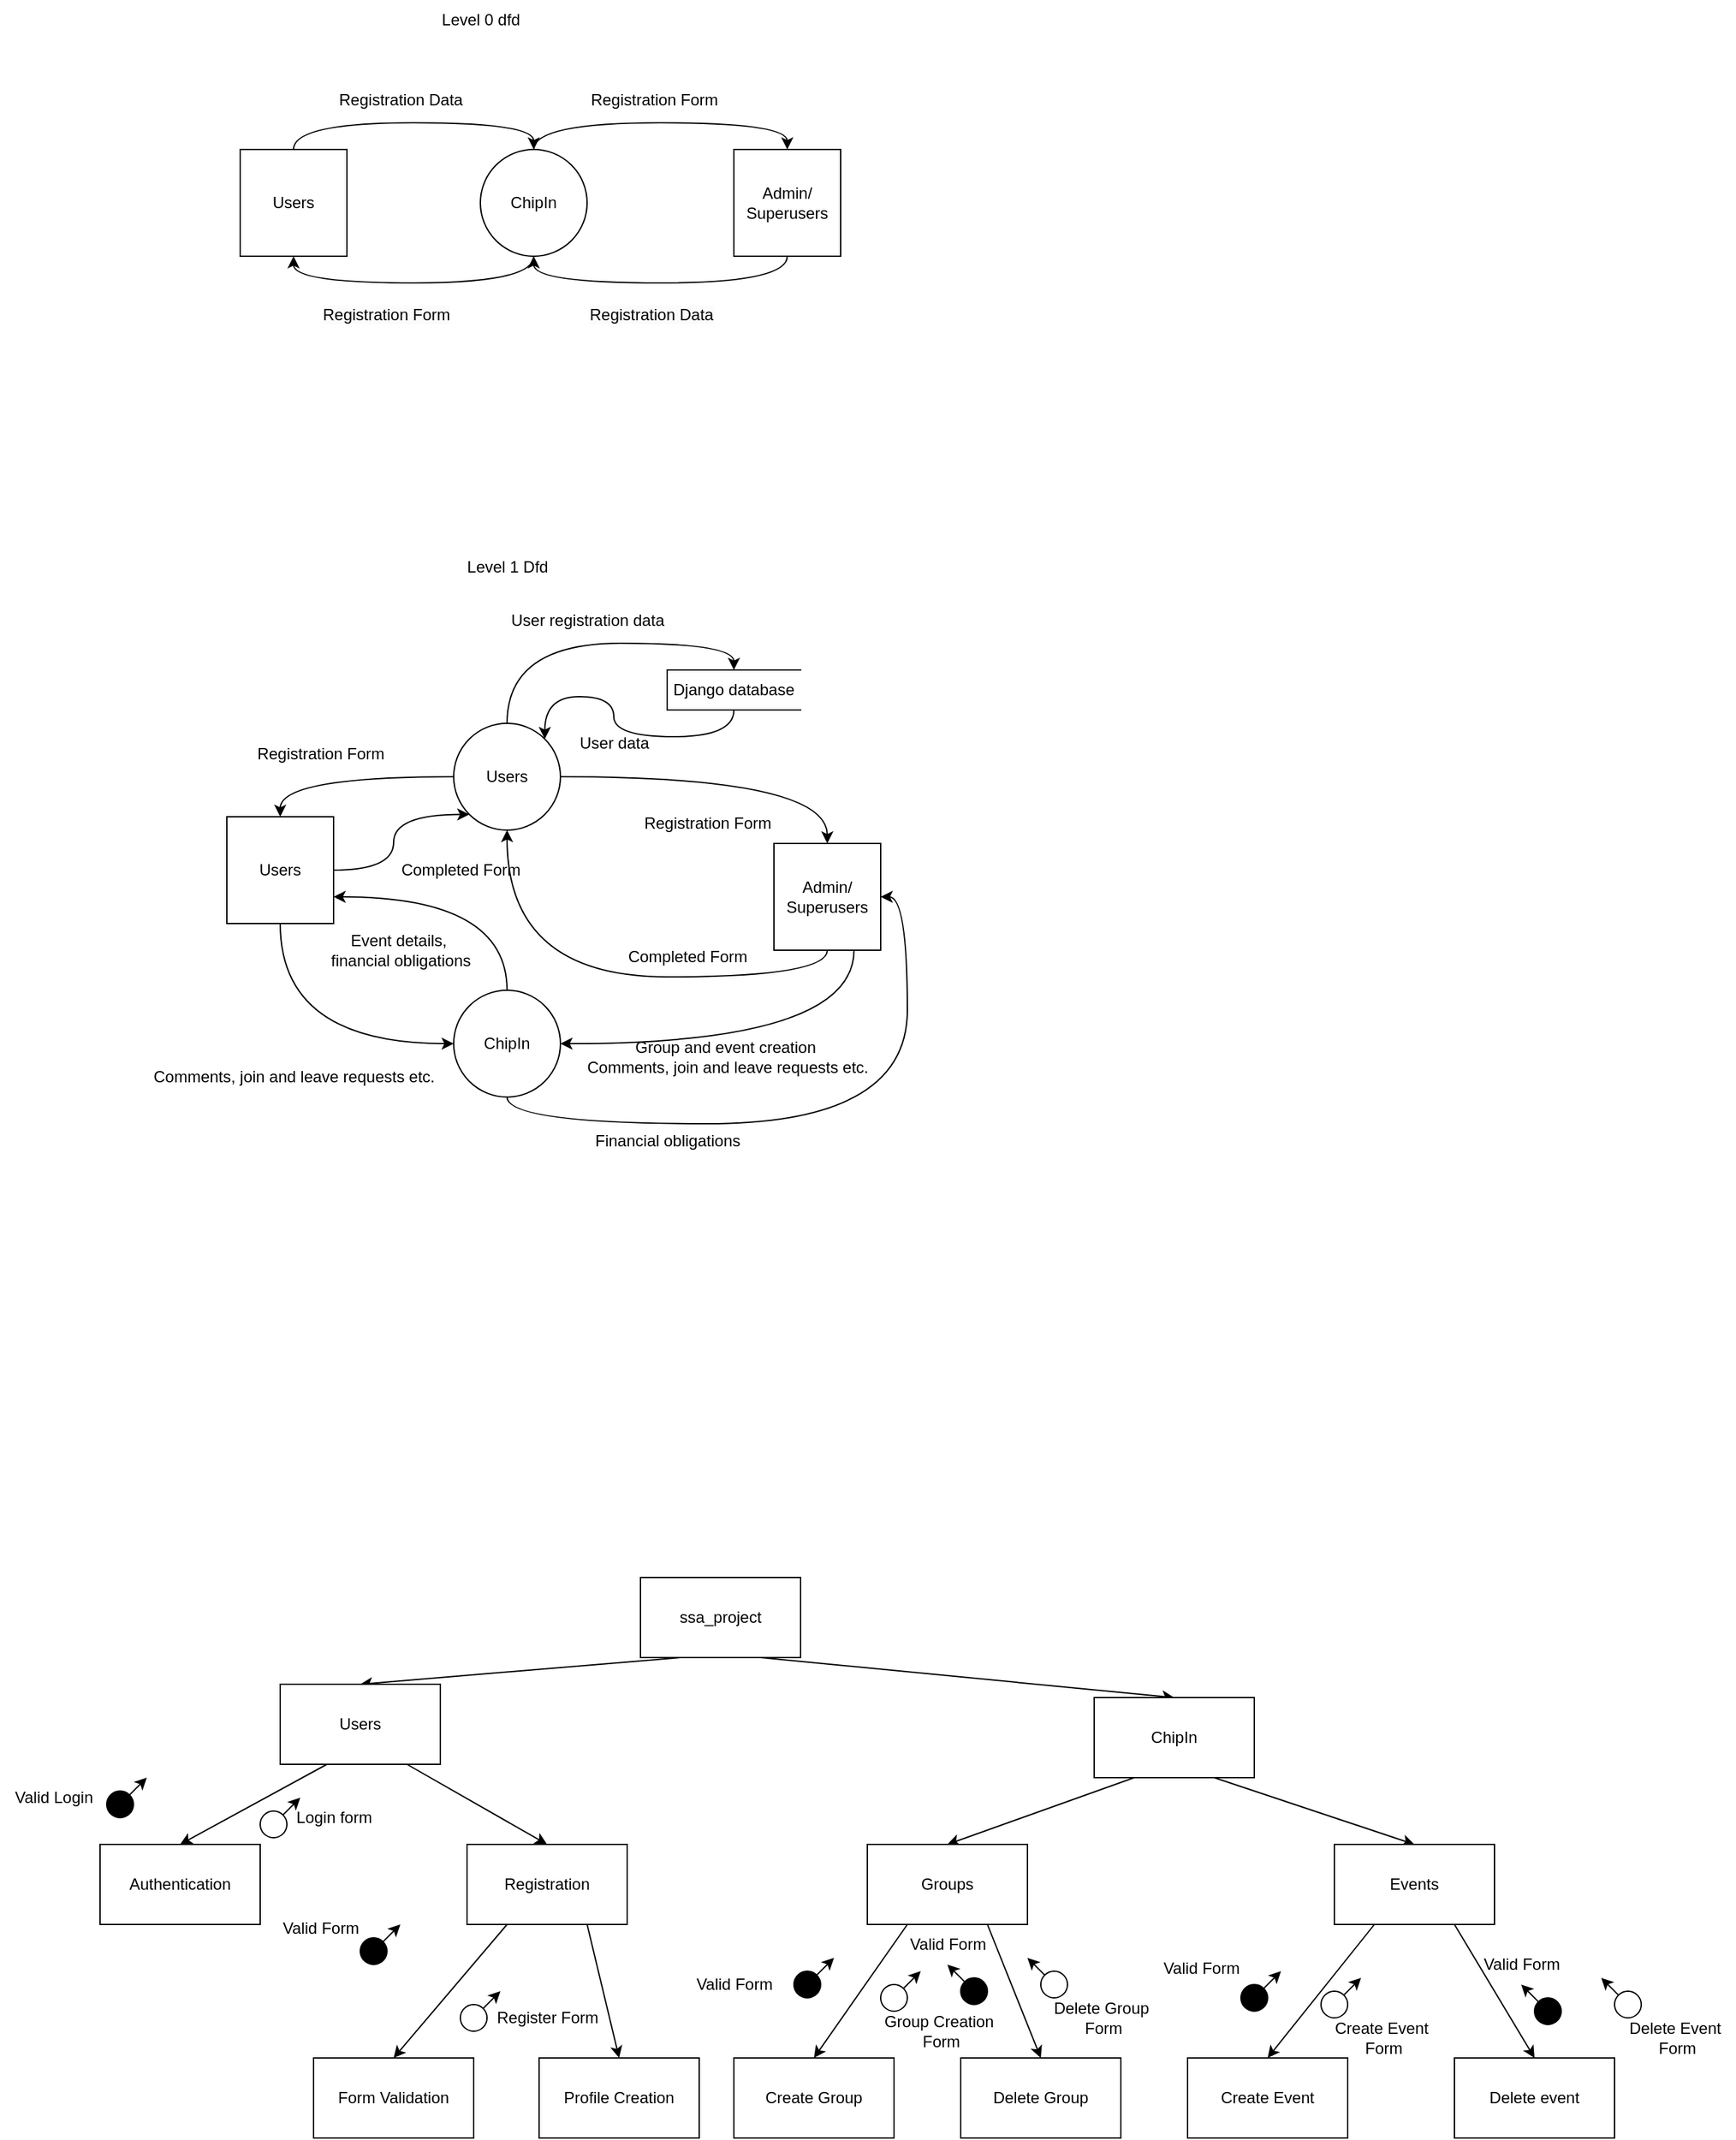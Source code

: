 <mxfile version="25.0.3">
  <diagram name="Page-1" id="mh5TE8xjFXt6lnArwRFl">
    <mxGraphModel dx="578" dy="375" grid="1" gridSize="10" guides="1" tooltips="1" connect="1" arrows="1" fold="1" page="1" pageScale="1" pageWidth="827" pageHeight="1169" math="0" shadow="0">
      <root>
        <mxCell id="0" />
        <mxCell id="1" parent="0" />
        <mxCell id="7SMq2916jZ5UGOuTQCkU-4" style="edgeStyle=orthogonalEdgeStyle;rounded=0;orthogonalLoop=1;jettySize=auto;html=1;exitX=0.5;exitY=0;exitDx=0;exitDy=0;entryX=0.5;entryY=0;entryDx=0;entryDy=0;curved=1;" parent="1" source="7SMq2916jZ5UGOuTQCkU-1" target="7SMq2916jZ5UGOuTQCkU-3" edge="1">
          <mxGeometry relative="1" as="geometry" />
        </mxCell>
        <mxCell id="7SMq2916jZ5UGOuTQCkU-10" style="edgeStyle=orthogonalEdgeStyle;rounded=0;orthogonalLoop=1;jettySize=auto;html=1;entryX=0.5;entryY=0;entryDx=0;entryDy=0;curved=1;exitX=0.5;exitY=0;exitDx=0;exitDy=0;" parent="1" source="7SMq2916jZ5UGOuTQCkU-2" target="7SMq2916jZ5UGOuTQCkU-1" edge="1">
          <mxGeometry relative="1" as="geometry">
            <mxPoint x="210" y="210" as="sourcePoint" />
          </mxGeometry>
        </mxCell>
        <mxCell id="7SMq2916jZ5UGOuTQCkU-1" value="ChipIn" style="ellipse;whiteSpace=wrap;html=1;aspect=fixed;" parent="1" vertex="1">
          <mxGeometry x="370" y="250" width="80" height="80" as="geometry" />
        </mxCell>
        <mxCell id="7SMq2916jZ5UGOuTQCkU-2" value="Users" style="whiteSpace=wrap;html=1;aspect=fixed;" parent="1" vertex="1">
          <mxGeometry x="190" y="250" width="80" height="80" as="geometry" />
        </mxCell>
        <mxCell id="7SMq2916jZ5UGOuTQCkU-3" value="Admin/&lt;div&gt;Superusers&lt;/div&gt;" style="whiteSpace=wrap;html=1;aspect=fixed;" parent="1" vertex="1">
          <mxGeometry x="560" y="250" width="80" height="80" as="geometry" />
        </mxCell>
        <mxCell id="7SMq2916jZ5UGOuTQCkU-7" style="edgeStyle=orthogonalEdgeStyle;rounded=0;orthogonalLoop=1;jettySize=auto;html=1;exitX=0.5;exitY=1;exitDx=0;exitDy=0;entryX=0.5;entryY=1;entryDx=0;entryDy=0;curved=1;" parent="1" source="7SMq2916jZ5UGOuTQCkU-3" target="7SMq2916jZ5UGOuTQCkU-1" edge="1">
          <mxGeometry relative="1" as="geometry">
            <mxPoint x="420" y="380" as="sourcePoint" />
            <mxPoint x="610" y="380" as="targetPoint" />
          </mxGeometry>
        </mxCell>
        <mxCell id="7SMq2916jZ5UGOuTQCkU-12" style="edgeStyle=orthogonalEdgeStyle;rounded=0;orthogonalLoop=1;jettySize=auto;html=1;exitX=0.5;exitY=1;exitDx=0;exitDy=0;entryX=0.5;entryY=1;entryDx=0;entryDy=0;curved=1;" parent="1" source="7SMq2916jZ5UGOuTQCkU-1" target="7SMq2916jZ5UGOuTQCkU-2" edge="1">
          <mxGeometry relative="1" as="geometry">
            <mxPoint x="430" y="390" as="sourcePoint" />
            <mxPoint x="250" y="390" as="targetPoint" />
          </mxGeometry>
        </mxCell>
        <mxCell id="7SMq2916jZ5UGOuTQCkU-13" value="Registration Data" style="text;html=1;align=center;verticalAlign=middle;resizable=0;points=[];autosize=1;strokeColor=none;fillColor=none;" parent="1" vertex="1">
          <mxGeometry x="250" y="198" width="120" height="30" as="geometry" />
        </mxCell>
        <mxCell id="7SMq2916jZ5UGOuTQCkU-14" value="&lt;span style=&quot;color: rgb(0, 0, 0); font-family: Helvetica; font-size: 12px; font-style: normal; font-variant-ligatures: normal; font-variant-caps: normal; font-weight: 400; letter-spacing: normal; orphans: 2; text-align: center; text-indent: 0px; text-transform: none; widows: 2; word-spacing: 0px; -webkit-text-stroke-width: 0px; white-space: nowrap; background-color: rgb(251, 251, 251); text-decoration-thickness: initial; text-decoration-style: initial; text-decoration-color: initial; display: inline !important; float: none;&quot;&gt;Registration Data&lt;/span&gt;" style="text;whiteSpace=wrap;html=1;" parent="1" vertex="1">
          <mxGeometry x="450" y="360" width="130" height="40" as="geometry" />
        </mxCell>
        <mxCell id="7SMq2916jZ5UGOuTQCkU-15" value="Registration Form" style="text;html=1;align=center;verticalAlign=middle;resizable=0;points=[];autosize=1;strokeColor=none;fillColor=none;" parent="1" vertex="1">
          <mxGeometry x="440" y="198" width="120" height="30" as="geometry" />
        </mxCell>
        <mxCell id="7SMq2916jZ5UGOuTQCkU-16" value="&lt;span style=&quot;color: rgb(0, 0, 0); font-family: Helvetica; font-size: 12px; font-style: normal; font-variant-ligatures: normal; font-variant-caps: normal; font-weight: 400; letter-spacing: normal; orphans: 2; text-align: center; text-indent: 0px; text-transform: none; widows: 2; word-spacing: 0px; -webkit-text-stroke-width: 0px; white-space: nowrap; background-color: rgb(251, 251, 251); text-decoration-thickness: initial; text-decoration-style: initial; text-decoration-color: initial; display: inline !important; float: none;&quot;&gt;Registration Form&lt;/span&gt;" style="text;whiteSpace=wrap;html=1;" parent="1" vertex="1">
          <mxGeometry x="250" y="360" width="130" height="40" as="geometry" />
        </mxCell>
        <mxCell id="7SMq2916jZ5UGOuTQCkU-46" style="edgeStyle=orthogonalEdgeStyle;rounded=0;orthogonalLoop=1;jettySize=auto;html=1;exitX=0.5;exitY=0;exitDx=0;exitDy=0;entryX=1;entryY=0.75;entryDx=0;entryDy=0;curved=1;" parent="1" source="7SMq2916jZ5UGOuTQCkU-19" target="7SMq2916jZ5UGOuTQCkU-29" edge="1">
          <mxGeometry relative="1" as="geometry" />
        </mxCell>
        <mxCell id="7SMq2916jZ5UGOuTQCkU-50" style="edgeStyle=orthogonalEdgeStyle;rounded=0;orthogonalLoop=1;jettySize=auto;html=1;exitX=0.5;exitY=1;exitDx=0;exitDy=0;entryX=1;entryY=0.5;entryDx=0;entryDy=0;curved=1;" parent="1" source="7SMq2916jZ5UGOuTQCkU-19" target="7SMq2916jZ5UGOuTQCkU-30" edge="1">
          <mxGeometry relative="1" as="geometry" />
        </mxCell>
        <mxCell id="7SMq2916jZ5UGOuTQCkU-19" value="ChipIn" style="ellipse;whiteSpace=wrap;html=1;aspect=fixed;" parent="1" vertex="1">
          <mxGeometry x="350" y="880" width="80" height="80" as="geometry" />
        </mxCell>
        <mxCell id="7SMq2916jZ5UGOuTQCkU-32" style="edgeStyle=orthogonalEdgeStyle;rounded=0;orthogonalLoop=1;jettySize=auto;html=1;exitX=0.5;exitY=0;exitDx=0;exitDy=0;entryX=0.5;entryY=0;entryDx=0;entryDy=0;curved=1;" parent="1" source="7SMq2916jZ5UGOuTQCkU-28" target="7SMq2916jZ5UGOuTQCkU-31" edge="1">
          <mxGeometry relative="1" as="geometry" />
        </mxCell>
        <mxCell id="7SMq2916jZ5UGOuTQCkU-36" style="edgeStyle=orthogonalEdgeStyle;rounded=0;orthogonalLoop=1;jettySize=auto;html=1;exitX=0;exitY=0.5;exitDx=0;exitDy=0;entryX=0.5;entryY=0;entryDx=0;entryDy=0;curved=1;" parent="1" source="7SMq2916jZ5UGOuTQCkU-28" target="7SMq2916jZ5UGOuTQCkU-29" edge="1">
          <mxGeometry relative="1" as="geometry" />
        </mxCell>
        <mxCell id="7SMq2916jZ5UGOuTQCkU-28" value="Users" style="ellipse;whiteSpace=wrap;html=1;aspect=fixed;" parent="1" vertex="1">
          <mxGeometry x="350" y="680" width="80" height="80" as="geometry" />
        </mxCell>
        <mxCell id="7SMq2916jZ5UGOuTQCkU-38" style="edgeStyle=orthogonalEdgeStyle;rounded=0;orthogonalLoop=1;jettySize=auto;html=1;exitX=1;exitY=0.5;exitDx=0;exitDy=0;entryX=0;entryY=1;entryDx=0;entryDy=0;curved=1;" parent="1" source="7SMq2916jZ5UGOuTQCkU-29" target="7SMq2916jZ5UGOuTQCkU-28" edge="1">
          <mxGeometry relative="1" as="geometry" />
        </mxCell>
        <mxCell id="7SMq2916jZ5UGOuTQCkU-45" style="edgeStyle=orthogonalEdgeStyle;rounded=0;orthogonalLoop=1;jettySize=auto;html=1;exitX=0.5;exitY=1;exitDx=0;exitDy=0;entryX=0;entryY=0.5;entryDx=0;entryDy=0;curved=1;" parent="1" source="7SMq2916jZ5UGOuTQCkU-29" target="7SMq2916jZ5UGOuTQCkU-19" edge="1">
          <mxGeometry relative="1" as="geometry" />
        </mxCell>
        <mxCell id="7SMq2916jZ5UGOuTQCkU-29" value="Users" style="whiteSpace=wrap;html=1;aspect=fixed;" parent="1" vertex="1">
          <mxGeometry x="180" y="750" width="80" height="80" as="geometry" />
        </mxCell>
        <mxCell id="7SMq2916jZ5UGOuTQCkU-49" style="edgeStyle=orthogonalEdgeStyle;rounded=0;orthogonalLoop=1;jettySize=auto;html=1;exitX=0.75;exitY=1;exitDx=0;exitDy=0;entryX=1;entryY=0.5;entryDx=0;entryDy=0;curved=1;" parent="1" source="7SMq2916jZ5UGOuTQCkU-30" target="7SMq2916jZ5UGOuTQCkU-19" edge="1">
          <mxGeometry relative="1" as="geometry" />
        </mxCell>
        <mxCell id="7SMq2916jZ5UGOuTQCkU-30" value="Admin/&lt;div&gt;Superusers&lt;/div&gt;" style="whiteSpace=wrap;html=1;aspect=fixed;" parent="1" vertex="1">
          <mxGeometry x="590" y="770" width="80" height="80" as="geometry" />
        </mxCell>
        <mxCell id="7SMq2916jZ5UGOuTQCkU-33" style="edgeStyle=orthogonalEdgeStyle;rounded=0;orthogonalLoop=1;jettySize=auto;html=1;exitX=0.5;exitY=1;exitDx=0;exitDy=0;entryX=1;entryY=0;entryDx=0;entryDy=0;curved=1;" parent="1" source="7SMq2916jZ5UGOuTQCkU-31" target="7SMq2916jZ5UGOuTQCkU-28" edge="1">
          <mxGeometry relative="1" as="geometry" />
        </mxCell>
        <mxCell id="7SMq2916jZ5UGOuTQCkU-31" value="Django database" style="html=1;dashed=0;whiteSpace=wrap;shape=partialRectangle;right=0;" parent="1" vertex="1">
          <mxGeometry x="510" y="640" width="100" height="30" as="geometry" />
        </mxCell>
        <mxCell id="7SMq2916jZ5UGOuTQCkU-34" value="User data" style="text;html=1;align=center;verticalAlign=middle;resizable=0;points=[];autosize=1;strokeColor=none;fillColor=none;" parent="1" vertex="1">
          <mxGeometry x="430" y="680" width="80" height="30" as="geometry" />
        </mxCell>
        <mxCell id="7SMq2916jZ5UGOuTQCkU-35" value="User registration data" style="text;html=1;align=center;verticalAlign=middle;resizable=0;points=[];autosize=1;strokeColor=none;fillColor=none;" parent="1" vertex="1">
          <mxGeometry x="380" y="588" width="140" height="30" as="geometry" />
        </mxCell>
        <mxCell id="7SMq2916jZ5UGOuTQCkU-37" value="Registration Form" style="text;html=1;align=center;verticalAlign=middle;resizable=0;points=[];autosize=1;strokeColor=none;fillColor=none;" parent="1" vertex="1">
          <mxGeometry x="190" y="688" width="120" height="30" as="geometry" />
        </mxCell>
        <mxCell id="7SMq2916jZ5UGOuTQCkU-39" value="Completed Form" style="text;html=1;align=center;verticalAlign=middle;resizable=0;points=[];autosize=1;strokeColor=none;fillColor=none;" parent="1" vertex="1">
          <mxGeometry x="300" y="775" width="110" height="30" as="geometry" />
        </mxCell>
        <mxCell id="7SMq2916jZ5UGOuTQCkU-40" style="edgeStyle=orthogonalEdgeStyle;rounded=0;orthogonalLoop=1;jettySize=auto;html=1;entryX=0.5;entryY=0;entryDx=0;entryDy=0;curved=1;exitX=1;exitY=0.5;exitDx=0;exitDy=0;" parent="1" source="7SMq2916jZ5UGOuTQCkU-28" target="7SMq2916jZ5UGOuTQCkU-30" edge="1">
          <mxGeometry relative="1" as="geometry">
            <mxPoint x="600" y="700" as="sourcePoint" />
            <mxPoint x="460" y="785.5" as="targetPoint" />
          </mxGeometry>
        </mxCell>
        <mxCell id="7SMq2916jZ5UGOuTQCkU-41" style="edgeStyle=orthogonalEdgeStyle;rounded=0;orthogonalLoop=1;jettySize=auto;html=1;exitX=0.5;exitY=1;exitDx=0;exitDy=0;entryX=0.5;entryY=1;entryDx=0;entryDy=0;curved=1;" parent="1" source="7SMq2916jZ5UGOuTQCkU-30" target="7SMq2916jZ5UGOuTQCkU-28" edge="1">
          <mxGeometry relative="1" as="geometry">
            <mxPoint x="500" y="825.5" as="sourcePoint" />
            <mxPoint x="602" y="783.5" as="targetPoint" />
          </mxGeometry>
        </mxCell>
        <mxCell id="7SMq2916jZ5UGOuTQCkU-42" value="Registration Form" style="text;html=1;align=center;verticalAlign=middle;resizable=0;points=[];autosize=1;strokeColor=none;fillColor=none;" parent="1" vertex="1">
          <mxGeometry x="480" y="740" width="120" height="30" as="geometry" />
        </mxCell>
        <mxCell id="7SMq2916jZ5UGOuTQCkU-43" value="Completed Form" style="text;html=1;align=center;verticalAlign=middle;resizable=0;points=[];autosize=1;strokeColor=none;fillColor=none;" parent="1" vertex="1">
          <mxGeometry x="470" y="840" width="110" height="30" as="geometry" />
        </mxCell>
        <mxCell id="7SMq2916jZ5UGOuTQCkU-47" value="Comments, join and leave requests etc." style="text;html=1;align=center;verticalAlign=middle;resizable=0;points=[];autosize=1;strokeColor=none;fillColor=none;" parent="1" vertex="1">
          <mxGeometry x="115" y="930" width="230" height="30" as="geometry" />
        </mxCell>
        <mxCell id="7SMq2916jZ5UGOuTQCkU-48" value="Event details,&amp;nbsp;&lt;div&gt;financial obligations&lt;/div&gt;" style="text;html=1;align=center;verticalAlign=middle;resizable=0;points=[];autosize=1;strokeColor=none;fillColor=none;" parent="1" vertex="1">
          <mxGeometry x="245" y="830" width="130" height="40" as="geometry" />
        </mxCell>
        <mxCell id="7SMq2916jZ5UGOuTQCkU-51" value="Group and event creation&amp;nbsp;&lt;div&gt;Comments, join and leave requests etc.&lt;/div&gt;" style="text;html=1;align=center;verticalAlign=middle;resizable=0;points=[];autosize=1;strokeColor=none;fillColor=none;" parent="1" vertex="1">
          <mxGeometry x="440" y="910" width="230" height="40" as="geometry" />
        </mxCell>
        <mxCell id="7SMq2916jZ5UGOuTQCkU-52" value="Financial obligations" style="text;html=1;align=center;verticalAlign=middle;resizable=0;points=[];autosize=1;strokeColor=none;fillColor=none;" parent="1" vertex="1">
          <mxGeometry x="445" y="978" width="130" height="30" as="geometry" />
        </mxCell>
        <mxCell id="7SMq2916jZ5UGOuTQCkU-53" value="Level 1 Dfd" style="text;html=1;align=center;verticalAlign=middle;resizable=0;points=[];autosize=1;strokeColor=none;fillColor=none;" parent="1" vertex="1">
          <mxGeometry x="350" y="548" width="80" height="30" as="geometry" />
        </mxCell>
        <mxCell id="7SMq2916jZ5UGOuTQCkU-54" value="Level 0 dfd" style="text;html=1;align=center;verticalAlign=middle;resizable=0;points=[];autosize=1;strokeColor=none;fillColor=none;" parent="1" vertex="1">
          <mxGeometry x="330" y="138" width="80" height="30" as="geometry" />
        </mxCell>
        <mxCell id="2wG7VykAa7OX1IU5VSbJ-4" style="rounded=0;orthogonalLoop=1;jettySize=auto;html=1;exitX=0.25;exitY=1;exitDx=0;exitDy=0;entryX=0.5;entryY=0;entryDx=0;entryDy=0;" edge="1" parent="1" source="2wG7VykAa7OX1IU5VSbJ-1" target="2wG7VykAa7OX1IU5VSbJ-3">
          <mxGeometry relative="1" as="geometry" />
        </mxCell>
        <mxCell id="2wG7VykAa7OX1IU5VSbJ-5" style="rounded=0;orthogonalLoop=1;jettySize=auto;html=1;exitX=0.75;exitY=1;exitDx=0;exitDy=0;entryX=0.5;entryY=0;entryDx=0;entryDy=0;" edge="1" parent="1" source="2wG7VykAa7OX1IU5VSbJ-1" target="2wG7VykAa7OX1IU5VSbJ-2">
          <mxGeometry relative="1" as="geometry" />
        </mxCell>
        <mxCell id="2wG7VykAa7OX1IU5VSbJ-1" value="ssa_project" style="rounded=0;whiteSpace=wrap;html=1;" vertex="1" parent="1">
          <mxGeometry x="490" y="1320" width="120" height="60" as="geometry" />
        </mxCell>
        <mxCell id="2wG7VykAa7OX1IU5VSbJ-48" style="rounded=0;orthogonalLoop=1;jettySize=auto;html=1;exitX=0.25;exitY=1;exitDx=0;exitDy=0;entryX=0.5;entryY=0;entryDx=0;entryDy=0;" edge="1" parent="1" source="2wG7VykAa7OX1IU5VSbJ-2" target="2wG7VykAa7OX1IU5VSbJ-38">
          <mxGeometry relative="1" as="geometry" />
        </mxCell>
        <mxCell id="2wG7VykAa7OX1IU5VSbJ-49" style="rounded=0;orthogonalLoop=1;jettySize=auto;html=1;exitX=0.75;exitY=1;exitDx=0;exitDy=0;entryX=0.5;entryY=0;entryDx=0;entryDy=0;" edge="1" parent="1" source="2wG7VykAa7OX1IU5VSbJ-2" target="2wG7VykAa7OX1IU5VSbJ-28">
          <mxGeometry relative="1" as="geometry" />
        </mxCell>
        <mxCell id="2wG7VykAa7OX1IU5VSbJ-2" value="ChipIn" style="rounded=0;whiteSpace=wrap;html=1;" vertex="1" parent="1">
          <mxGeometry x="830" y="1410" width="120" height="60" as="geometry" />
        </mxCell>
        <mxCell id="2wG7VykAa7OX1IU5VSbJ-3" value="Users" style="rounded=0;whiteSpace=wrap;html=1;" vertex="1" parent="1">
          <mxGeometry x="220" y="1400" width="120" height="60" as="geometry" />
        </mxCell>
        <mxCell id="2wG7VykAa7OX1IU5VSbJ-6" style="rounded=0;orthogonalLoop=1;jettySize=auto;html=1;exitX=0.25;exitY=1;exitDx=0;exitDy=0;entryX=0.5;entryY=0;entryDx=0;entryDy=0;" edge="1" parent="1" target="2wG7VykAa7OX1IU5VSbJ-9">
          <mxGeometry relative="1" as="geometry">
            <mxPoint x="255" y="1460" as="sourcePoint" />
          </mxGeometry>
        </mxCell>
        <mxCell id="2wG7VykAa7OX1IU5VSbJ-7" style="rounded=0;orthogonalLoop=1;jettySize=auto;html=1;exitX=0.75;exitY=1;exitDx=0;exitDy=0;entryX=0.5;entryY=0;entryDx=0;entryDy=0;" edge="1" parent="1" target="2wG7VykAa7OX1IU5VSbJ-8">
          <mxGeometry relative="1" as="geometry">
            <mxPoint x="315" y="1460" as="sourcePoint" />
          </mxGeometry>
        </mxCell>
        <mxCell id="2wG7VykAa7OX1IU5VSbJ-8" value="Registration" style="rounded=0;whiteSpace=wrap;html=1;" vertex="1" parent="1">
          <mxGeometry x="360" y="1520" width="120" height="60" as="geometry" />
        </mxCell>
        <mxCell id="2wG7VykAa7OX1IU5VSbJ-9" value="Authentication" style="rounded=0;whiteSpace=wrap;html=1;" vertex="1" parent="1">
          <mxGeometry x="85" y="1520" width="120" height="60" as="geometry" />
        </mxCell>
        <mxCell id="2wG7VykAa7OX1IU5VSbJ-10" style="rounded=0;orthogonalLoop=1;jettySize=auto;html=1;exitX=0.25;exitY=1;exitDx=0;exitDy=0;entryX=0.5;entryY=0;entryDx=0;entryDy=0;" edge="1" parent="1" target="2wG7VykAa7OX1IU5VSbJ-13" source="2wG7VykAa7OX1IU5VSbJ-8">
          <mxGeometry relative="1" as="geometry">
            <mxPoint x="385" y="1570" as="sourcePoint" />
          </mxGeometry>
        </mxCell>
        <mxCell id="2wG7VykAa7OX1IU5VSbJ-11" style="rounded=0;orthogonalLoop=1;jettySize=auto;html=1;exitX=0.75;exitY=1;exitDx=0;exitDy=0;entryX=0.5;entryY=0;entryDx=0;entryDy=0;" edge="1" parent="1" target="2wG7VykAa7OX1IU5VSbJ-12" source="2wG7VykAa7OX1IU5VSbJ-8">
          <mxGeometry relative="1" as="geometry">
            <mxPoint x="445" y="1570" as="sourcePoint" />
          </mxGeometry>
        </mxCell>
        <mxCell id="2wG7VykAa7OX1IU5VSbJ-12" value="Profile Creation" style="rounded=0;whiteSpace=wrap;html=1;" vertex="1" parent="1">
          <mxGeometry x="414" y="1680" width="120" height="60" as="geometry" />
        </mxCell>
        <mxCell id="2wG7VykAa7OX1IU5VSbJ-13" value="Form Validation" style="rounded=0;whiteSpace=wrap;html=1;" vertex="1" parent="1">
          <mxGeometry x="245" y="1680" width="120" height="60" as="geometry" />
        </mxCell>
        <mxCell id="2wG7VykAa7OX1IU5VSbJ-15" value="Valid Login" style="text;html=1;align=center;verticalAlign=middle;resizable=0;points=[];autosize=1;strokeColor=none;fillColor=none;" vertex="1" parent="1">
          <mxGeometry x="10" y="1470" width="80" height="30" as="geometry" />
        </mxCell>
        <mxCell id="2wG7VykAa7OX1IU5VSbJ-20" style="rounded=0;orthogonalLoop=1;jettySize=auto;html=1;exitX=1;exitY=0;exitDx=0;exitDy=0;" edge="1" parent="1" source="2wG7VykAa7OX1IU5VSbJ-18">
          <mxGeometry relative="1" as="geometry">
            <mxPoint x="310" y="1580" as="targetPoint" />
          </mxGeometry>
        </mxCell>
        <mxCell id="2wG7VykAa7OX1IU5VSbJ-18" value="" style="ellipse;whiteSpace=wrap;html=1;aspect=fixed;fillColor=#000000;" vertex="1" parent="1">
          <mxGeometry x="280" y="1590" width="20" height="20" as="geometry" />
        </mxCell>
        <mxCell id="2wG7VykAa7OX1IU5VSbJ-21" value="Valid Form" style="text;html=1;align=center;verticalAlign=middle;resizable=0;points=[];autosize=1;strokeColor=none;fillColor=none;" vertex="1" parent="1">
          <mxGeometry x="210" y="1568" width="80" height="30" as="geometry" />
        </mxCell>
        <mxCell id="2wG7VykAa7OX1IU5VSbJ-24" value="Register Form" style="text;html=1;align=center;verticalAlign=middle;resizable=0;points=[];autosize=1;strokeColor=none;fillColor=none;" vertex="1" parent="1">
          <mxGeometry x="370" y="1635" width="100" height="30" as="geometry" />
        </mxCell>
        <mxCell id="2wG7VykAa7OX1IU5VSbJ-27" value="Login form" style="text;html=1;align=center;verticalAlign=middle;resizable=0;points=[];autosize=1;strokeColor=none;fillColor=none;" vertex="1" parent="1">
          <mxGeometry x="220" y="1485" width="80" height="30" as="geometry" />
        </mxCell>
        <mxCell id="2wG7VykAa7OX1IU5VSbJ-28" value="Events" style="rounded=0;whiteSpace=wrap;html=1;" vertex="1" parent="1">
          <mxGeometry x="1010" y="1520" width="120" height="60" as="geometry" />
        </mxCell>
        <mxCell id="2wG7VykAa7OX1IU5VSbJ-29" style="rounded=0;orthogonalLoop=1;jettySize=auto;html=1;exitX=0.25;exitY=1;exitDx=0;exitDy=0;entryX=0.5;entryY=0;entryDx=0;entryDy=0;" edge="1" parent="1" target="2wG7VykAa7OX1IU5VSbJ-32" source="2wG7VykAa7OX1IU5VSbJ-28">
          <mxGeometry relative="1" as="geometry">
            <mxPoint x="1035" y="1570" as="sourcePoint" />
          </mxGeometry>
        </mxCell>
        <mxCell id="2wG7VykAa7OX1IU5VSbJ-30" style="rounded=0;orthogonalLoop=1;jettySize=auto;html=1;exitX=0.75;exitY=1;exitDx=0;exitDy=0;entryX=0.5;entryY=0;entryDx=0;entryDy=0;" edge="1" parent="1" target="2wG7VykAa7OX1IU5VSbJ-31" source="2wG7VykAa7OX1IU5VSbJ-28">
          <mxGeometry relative="1" as="geometry">
            <mxPoint x="1095" y="1570" as="sourcePoint" />
          </mxGeometry>
        </mxCell>
        <mxCell id="2wG7VykAa7OX1IU5VSbJ-31" value="Delete event" style="rounded=0;whiteSpace=wrap;html=1;" vertex="1" parent="1">
          <mxGeometry x="1100" y="1680" width="120" height="60" as="geometry" />
        </mxCell>
        <mxCell id="2wG7VykAa7OX1IU5VSbJ-32" value="Create Event" style="rounded=0;whiteSpace=wrap;html=1;" vertex="1" parent="1">
          <mxGeometry x="900" y="1680" width="120" height="60" as="geometry" />
        </mxCell>
        <mxCell id="2wG7VykAa7OX1IU5VSbJ-38" value="Groups" style="rounded=0;whiteSpace=wrap;html=1;" vertex="1" parent="1">
          <mxGeometry x="660" y="1520" width="120" height="60" as="geometry" />
        </mxCell>
        <mxCell id="2wG7VykAa7OX1IU5VSbJ-39" style="rounded=0;orthogonalLoop=1;jettySize=auto;html=1;exitX=0.25;exitY=1;exitDx=0;exitDy=0;entryX=0.5;entryY=0;entryDx=0;entryDy=0;" edge="1" parent="1" target="2wG7VykAa7OX1IU5VSbJ-42" source="2wG7VykAa7OX1IU5VSbJ-38">
          <mxGeometry relative="1" as="geometry">
            <mxPoint x="685" y="1570" as="sourcePoint" />
          </mxGeometry>
        </mxCell>
        <mxCell id="2wG7VykAa7OX1IU5VSbJ-40" style="rounded=0;orthogonalLoop=1;jettySize=auto;html=1;exitX=0.75;exitY=1;exitDx=0;exitDy=0;entryX=0.5;entryY=0;entryDx=0;entryDy=0;" edge="1" parent="1" target="2wG7VykAa7OX1IU5VSbJ-41" source="2wG7VykAa7OX1IU5VSbJ-38">
          <mxGeometry relative="1" as="geometry">
            <mxPoint x="745" y="1570" as="sourcePoint" />
          </mxGeometry>
        </mxCell>
        <mxCell id="2wG7VykAa7OX1IU5VSbJ-41" value="Delete Group" style="rounded=0;whiteSpace=wrap;html=1;" vertex="1" parent="1">
          <mxGeometry x="730" y="1680" width="120" height="60" as="geometry" />
        </mxCell>
        <mxCell id="2wG7VykAa7OX1IU5VSbJ-42" value="Create Group" style="rounded=0;whiteSpace=wrap;html=1;" vertex="1" parent="1">
          <mxGeometry x="560" y="1680" width="120" height="60" as="geometry" />
        </mxCell>
        <mxCell id="2wG7VykAa7OX1IU5VSbJ-51" style="rounded=0;orthogonalLoop=1;jettySize=auto;html=1;exitX=1;exitY=0;exitDx=0;exitDy=0;" edge="1" parent="1" source="2wG7VykAa7OX1IU5VSbJ-52">
          <mxGeometry relative="1" as="geometry">
            <mxPoint x="120" y="1470" as="targetPoint" />
          </mxGeometry>
        </mxCell>
        <mxCell id="2wG7VykAa7OX1IU5VSbJ-52" value="" style="ellipse;whiteSpace=wrap;html=1;aspect=fixed;fillColor=#000000;" vertex="1" parent="1">
          <mxGeometry x="90" y="1480" width="20" height="20" as="geometry" />
        </mxCell>
        <mxCell id="2wG7VykAa7OX1IU5VSbJ-53" style="rounded=0;orthogonalLoop=1;jettySize=auto;html=1;exitX=1;exitY=0;exitDx=0;exitDy=0;" edge="1" parent="1" source="2wG7VykAa7OX1IU5VSbJ-54">
          <mxGeometry relative="1" as="geometry">
            <mxPoint x="235" y="1485" as="targetPoint" />
          </mxGeometry>
        </mxCell>
        <mxCell id="2wG7VykAa7OX1IU5VSbJ-54" value="" style="ellipse;whiteSpace=wrap;html=1;aspect=fixed;fillColor=#FFFFFF;" vertex="1" parent="1">
          <mxGeometry x="205" y="1495" width="20" height="20" as="geometry" />
        </mxCell>
        <mxCell id="2wG7VykAa7OX1IU5VSbJ-55" style="rounded=0;orthogonalLoop=1;jettySize=auto;html=1;exitX=1;exitY=0;exitDx=0;exitDy=0;" edge="1" parent="1" source="2wG7VykAa7OX1IU5VSbJ-56">
          <mxGeometry relative="1" as="geometry">
            <mxPoint x="385" y="1630" as="targetPoint" />
          </mxGeometry>
        </mxCell>
        <mxCell id="2wG7VykAa7OX1IU5VSbJ-56" value="" style="ellipse;whiteSpace=wrap;html=1;aspect=fixed;fillColor=#FFFFFF;" vertex="1" parent="1">
          <mxGeometry x="355" y="1640" width="20" height="20" as="geometry" />
        </mxCell>
        <mxCell id="2wG7VykAa7OX1IU5VSbJ-59" style="rounded=0;orthogonalLoop=1;jettySize=auto;html=1;exitX=1;exitY=0;exitDx=0;exitDy=0;" edge="1" parent="1" source="2wG7VykAa7OX1IU5VSbJ-60">
          <mxGeometry relative="1" as="geometry">
            <mxPoint x="635" y="1605" as="targetPoint" />
          </mxGeometry>
        </mxCell>
        <mxCell id="2wG7VykAa7OX1IU5VSbJ-60" value="" style="ellipse;whiteSpace=wrap;html=1;aspect=fixed;fillColor=#000000;" vertex="1" parent="1">
          <mxGeometry x="605" y="1615" width="20" height="20" as="geometry" />
        </mxCell>
        <mxCell id="2wG7VykAa7OX1IU5VSbJ-61" value="Valid Form" style="text;html=1;align=center;verticalAlign=middle;resizable=0;points=[];autosize=1;strokeColor=none;fillColor=none;" vertex="1" parent="1">
          <mxGeometry x="520" y="1610" width="80" height="30" as="geometry" />
        </mxCell>
        <mxCell id="2wG7VykAa7OX1IU5VSbJ-62" style="rounded=0;orthogonalLoop=1;jettySize=auto;html=1;exitX=1;exitY=0;exitDx=0;exitDy=0;" edge="1" parent="1" source="2wG7VykAa7OX1IU5VSbJ-63">
          <mxGeometry relative="1" as="geometry">
            <mxPoint x="700" y="1615" as="targetPoint" />
          </mxGeometry>
        </mxCell>
        <mxCell id="2wG7VykAa7OX1IU5VSbJ-63" value="" style="ellipse;whiteSpace=wrap;html=1;aspect=fixed;fillColor=#FFFFFF;gradientColor=none;" vertex="1" parent="1">
          <mxGeometry x="670" y="1625" width="20" height="20" as="geometry" />
        </mxCell>
        <mxCell id="2wG7VykAa7OX1IU5VSbJ-64" value="Group Creation&amp;nbsp;&lt;div&gt;Form&lt;/div&gt;" style="text;html=1;align=center;verticalAlign=middle;resizable=0;points=[];autosize=1;strokeColor=none;fillColor=none;" vertex="1" parent="1">
          <mxGeometry x="660" y="1640" width="110" height="40" as="geometry" />
        </mxCell>
        <mxCell id="2wG7VykAa7OX1IU5VSbJ-65" value="Valid Form" style="text;html=1;align=center;verticalAlign=middle;resizable=0;points=[];autosize=1;strokeColor=none;fillColor=none;" vertex="1" parent="1">
          <mxGeometry x="870" y="1598" width="80" height="30" as="geometry" />
        </mxCell>
        <mxCell id="2wG7VykAa7OX1IU5VSbJ-66" style="rounded=0;orthogonalLoop=1;jettySize=auto;html=1;exitX=1;exitY=0;exitDx=0;exitDy=0;" edge="1" parent="1" source="2wG7VykAa7OX1IU5VSbJ-67">
          <mxGeometry relative="1" as="geometry">
            <mxPoint x="970" y="1615" as="targetPoint" />
          </mxGeometry>
        </mxCell>
        <mxCell id="2wG7VykAa7OX1IU5VSbJ-67" value="" style="ellipse;whiteSpace=wrap;html=1;aspect=fixed;fillColor=#000000;" vertex="1" parent="1">
          <mxGeometry x="940" y="1625" width="20" height="20" as="geometry" />
        </mxCell>
        <mxCell id="2wG7VykAa7OX1IU5VSbJ-68" style="rounded=0;orthogonalLoop=1;jettySize=auto;html=1;exitX=1;exitY=0;exitDx=0;exitDy=0;" edge="1" parent="1" source="2wG7VykAa7OX1IU5VSbJ-69">
          <mxGeometry relative="1" as="geometry">
            <mxPoint x="1030" y="1620" as="targetPoint" />
          </mxGeometry>
        </mxCell>
        <mxCell id="2wG7VykAa7OX1IU5VSbJ-69" value="" style="ellipse;whiteSpace=wrap;html=1;aspect=fixed;fillColor=#FFFFFF;gradientColor=none;" vertex="1" parent="1">
          <mxGeometry x="1000" y="1630" width="20" height="20" as="geometry" />
        </mxCell>
        <mxCell id="2wG7VykAa7OX1IU5VSbJ-70" value="Create Event&lt;div&gt;&amp;nbsp;Form&lt;/div&gt;" style="text;html=1;align=center;verticalAlign=middle;resizable=0;points=[];autosize=1;strokeColor=none;fillColor=none;" vertex="1" parent="1">
          <mxGeometry x="1000" y="1645" width="90" height="40" as="geometry" />
        </mxCell>
        <mxCell id="2wG7VykAa7OX1IU5VSbJ-71" value="Valid Form" style="text;html=1;align=center;verticalAlign=middle;resizable=0;points=[];autosize=1;strokeColor=none;fillColor=none;" vertex="1" parent="1">
          <mxGeometry x="1110" y="1595" width="80" height="30" as="geometry" />
        </mxCell>
        <mxCell id="2wG7VykAa7OX1IU5VSbJ-78" style="rounded=0;orthogonalLoop=1;jettySize=auto;html=1;exitX=0;exitY=0;exitDx=0;exitDy=0;" edge="1" parent="1" source="2wG7VykAa7OX1IU5VSbJ-75">
          <mxGeometry relative="1" as="geometry">
            <mxPoint x="1210" y="1620.0" as="targetPoint" />
          </mxGeometry>
        </mxCell>
        <mxCell id="2wG7VykAa7OX1IU5VSbJ-75" value="" style="ellipse;whiteSpace=wrap;html=1;aspect=fixed;fillColor=#FFFFFF;gradientColor=none;" vertex="1" parent="1">
          <mxGeometry x="1220" y="1630" width="20" height="20" as="geometry" />
        </mxCell>
        <mxCell id="2wG7VykAa7OX1IU5VSbJ-76" value="Delete Event&lt;div&gt;&amp;nbsp;Form&lt;/div&gt;" style="text;html=1;align=center;verticalAlign=middle;resizable=0;points=[];autosize=1;strokeColor=none;fillColor=none;" vertex="1" parent="1">
          <mxGeometry x="1220" y="1645" width="90" height="40" as="geometry" />
        </mxCell>
        <mxCell id="2wG7VykAa7OX1IU5VSbJ-79" style="rounded=0;orthogonalLoop=1;jettySize=auto;html=1;exitX=0;exitY=0;exitDx=0;exitDy=0;" edge="1" parent="1" source="2wG7VykAa7OX1IU5VSbJ-80">
          <mxGeometry relative="1" as="geometry">
            <mxPoint x="1150" y="1625.0" as="targetPoint" />
          </mxGeometry>
        </mxCell>
        <mxCell id="2wG7VykAa7OX1IU5VSbJ-80" value="" style="ellipse;whiteSpace=wrap;html=1;aspect=fixed;fillColor=#000000;gradientColor=none;" vertex="1" parent="1">
          <mxGeometry x="1160" y="1635" width="20" height="20" as="geometry" />
        </mxCell>
        <mxCell id="2wG7VykAa7OX1IU5VSbJ-81" value="Valid Form" style="text;html=1;align=center;verticalAlign=middle;resizable=0;points=[];autosize=1;strokeColor=none;fillColor=none;" vertex="1" parent="1">
          <mxGeometry x="680" y="1580" width="80" height="30" as="geometry" />
        </mxCell>
        <mxCell id="2wG7VykAa7OX1IU5VSbJ-82" style="rounded=0;orthogonalLoop=1;jettySize=auto;html=1;exitX=0;exitY=0;exitDx=0;exitDy=0;" edge="1" parent="1" source="2wG7VykAa7OX1IU5VSbJ-83">
          <mxGeometry relative="1" as="geometry">
            <mxPoint x="780" y="1605.0" as="targetPoint" />
          </mxGeometry>
        </mxCell>
        <mxCell id="2wG7VykAa7OX1IU5VSbJ-83" value="" style="ellipse;whiteSpace=wrap;html=1;aspect=fixed;fillColor=#FFFFFF;gradientColor=none;" vertex="1" parent="1">
          <mxGeometry x="790" y="1615" width="20" height="20" as="geometry" />
        </mxCell>
        <mxCell id="2wG7VykAa7OX1IU5VSbJ-84" value="Delete Group&lt;div&gt;&amp;nbsp;Form&lt;/div&gt;" style="text;html=1;align=center;verticalAlign=middle;resizable=0;points=[];autosize=1;strokeColor=none;fillColor=none;" vertex="1" parent="1">
          <mxGeometry x="790" y="1630" width="90" height="40" as="geometry" />
        </mxCell>
        <mxCell id="2wG7VykAa7OX1IU5VSbJ-85" style="rounded=0;orthogonalLoop=1;jettySize=auto;html=1;exitX=0;exitY=0;exitDx=0;exitDy=0;" edge="1" parent="1" source="2wG7VykAa7OX1IU5VSbJ-86">
          <mxGeometry relative="1" as="geometry">
            <mxPoint x="720" y="1610.0" as="targetPoint" />
          </mxGeometry>
        </mxCell>
        <mxCell id="2wG7VykAa7OX1IU5VSbJ-86" value="" style="ellipse;whiteSpace=wrap;html=1;aspect=fixed;fillColor=#000000;gradientColor=none;" vertex="1" parent="1">
          <mxGeometry x="730" y="1620" width="20" height="20" as="geometry" />
        </mxCell>
      </root>
    </mxGraphModel>
  </diagram>
</mxfile>
